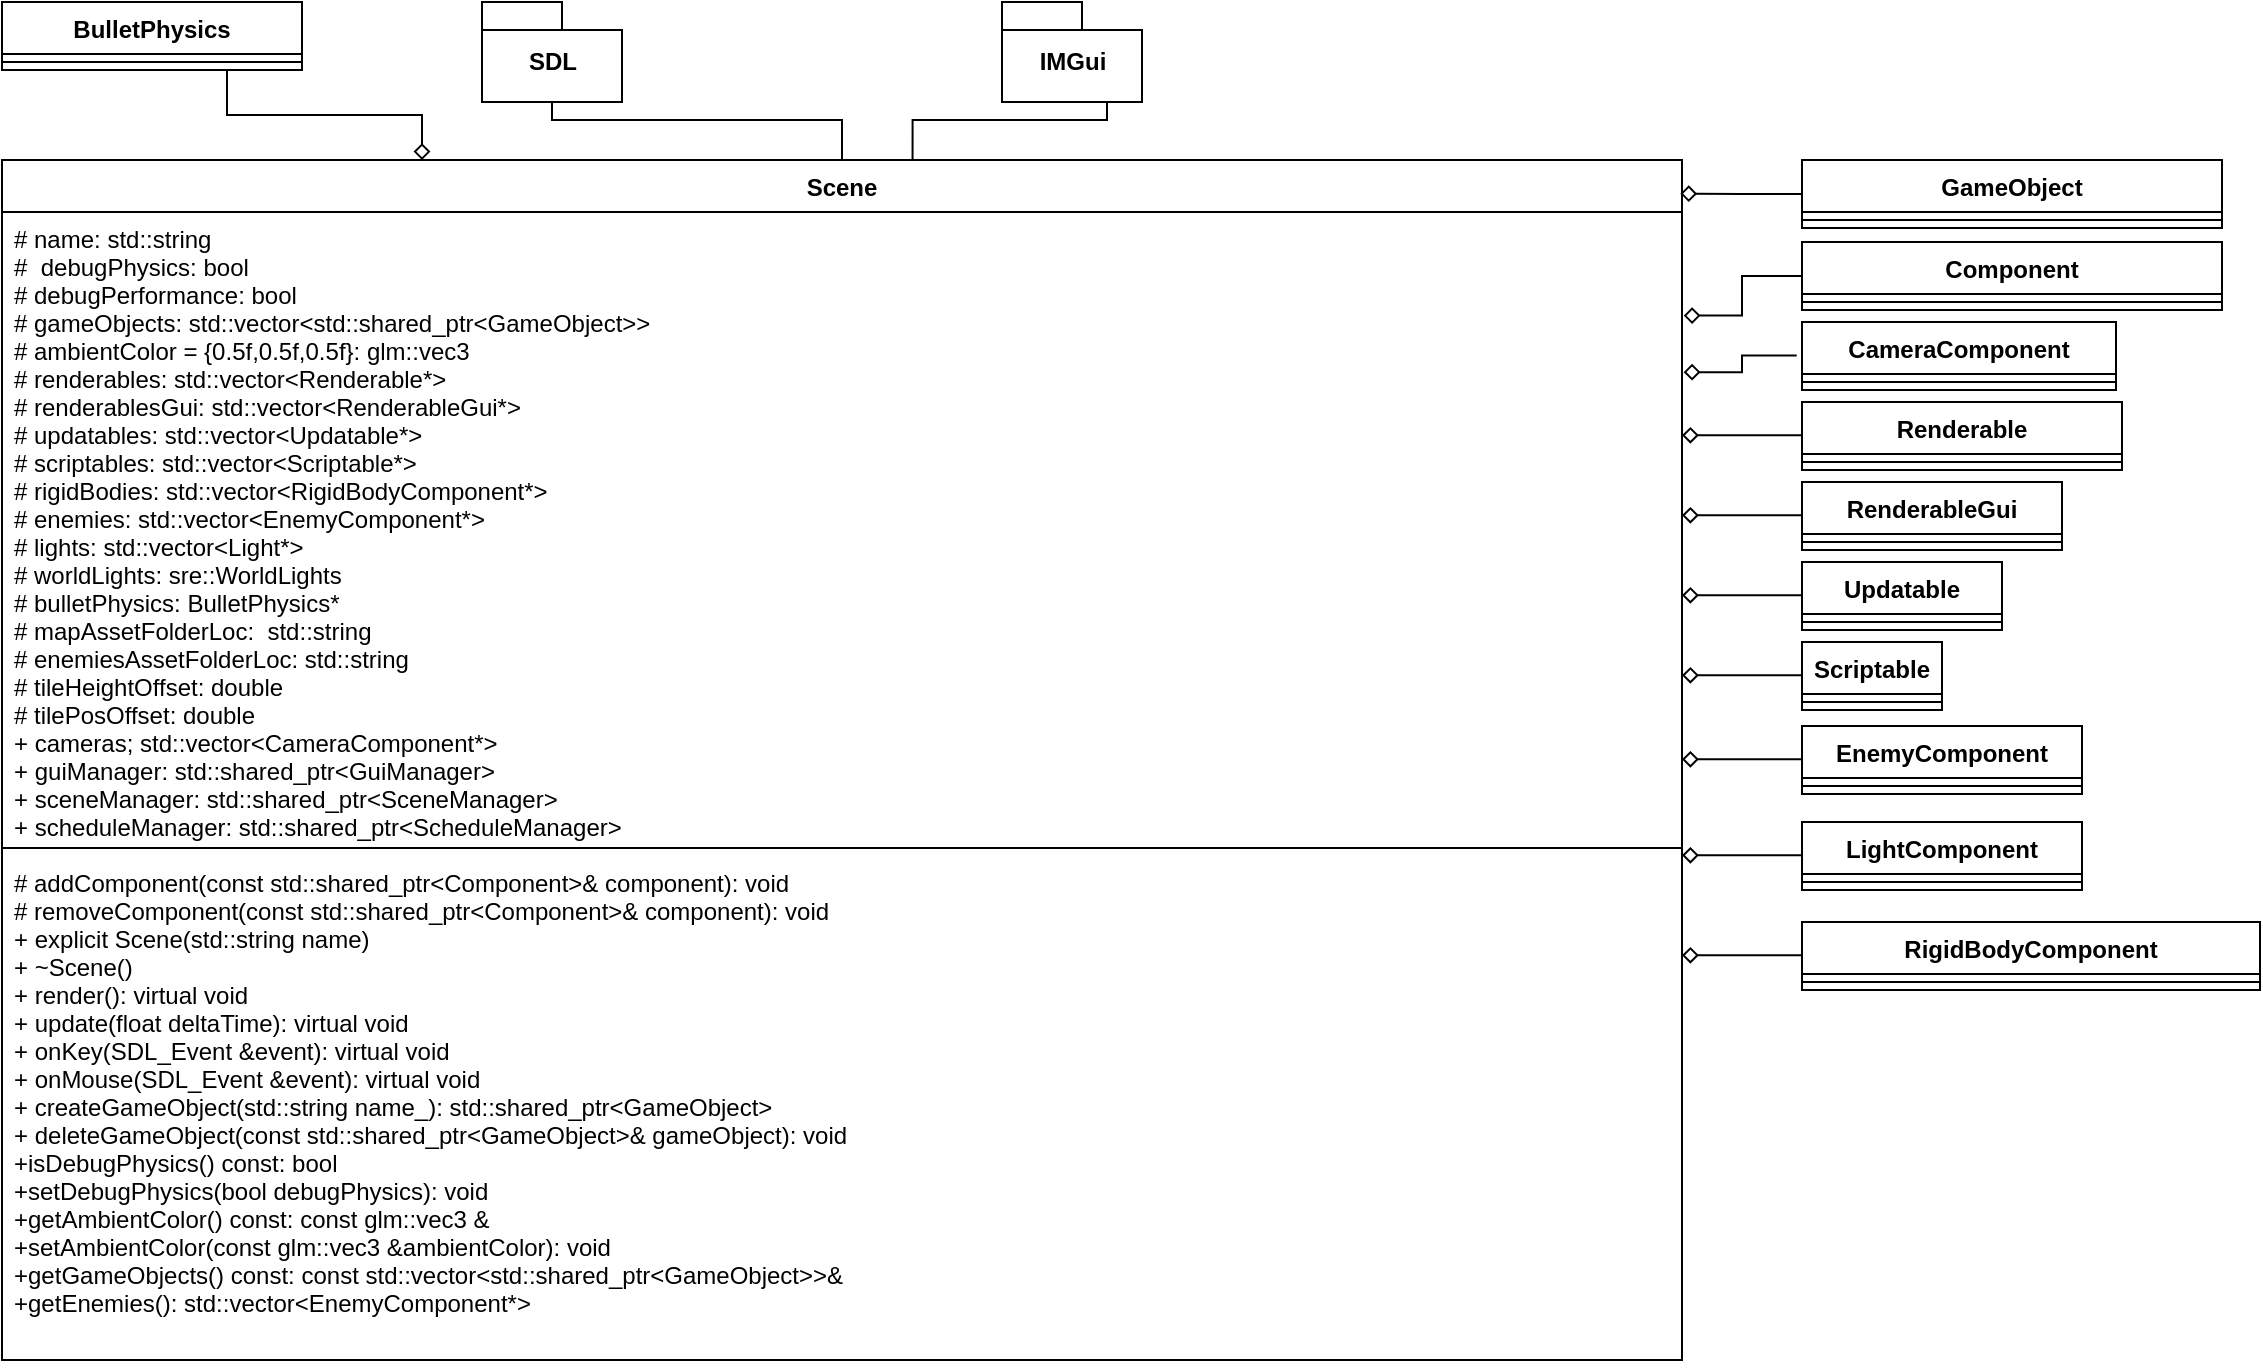 <mxfile version="14.1.8" type="device"><diagram id="p-2kA1YfjrDCDzcJfYQt" name="Page-1"><mxGraphModel dx="2999" dy="1612" grid="1" gridSize="10" guides="1" tooltips="1" connect="1" arrows="1" fold="1" page="1" pageScale="1" pageWidth="827" pageHeight="1169" math="0" shadow="0"><root><mxCell id="0"/><mxCell id="1" parent="0"/><mxCell id="lD8qpDjuF2tqNKfT6Amc-1" style="edgeStyle=orthogonalEdgeStyle;rounded=0;orthogonalLoop=1;jettySize=auto;html=1;exitX=0.5;exitY=0;exitDx=0;exitDy=0;entryX=0.5;entryY=1;entryDx=0;entryDy=0;entryPerimeter=0;endArrow=none;endFill=0;" parent="1" source="lD8qpDjuF2tqNKfT6Amc-8" target="lD8qpDjuF2tqNKfT6Amc-12" edge="1"><mxGeometry relative="1" as="geometry"/></mxCell><mxCell id="lD8qpDjuF2tqNKfT6Amc-5" style="edgeStyle=orthogonalEdgeStyle;rounded=0;orthogonalLoop=1;jettySize=auto;html=1;exitX=0.25;exitY=0;exitDx=0;exitDy=0;entryX=0.75;entryY=1;entryDx=0;entryDy=0;endArrow=none;endFill=0;startArrow=diamond;startFill=0;" parent="1" source="lD8qpDjuF2tqNKfT6Amc-8" target="lD8qpDjuF2tqNKfT6Amc-21" edge="1"><mxGeometry relative="1" as="geometry"><mxPoint x="-80" y="110" as="targetPoint"/></mxGeometry></mxCell><mxCell id="lD8qpDjuF2tqNKfT6Amc-8" value="Scene" style="swimlane;fontStyle=1;align=center;verticalAlign=top;childLayout=stackLayout;horizontal=1;startSize=26;horizontalStack=0;resizeParent=1;resizeParentMax=0;resizeLast=0;collapsible=1;marginBottom=0;" parent="1" vertex="1"><mxGeometry x="-100" y="159" width="840" height="600" as="geometry"/></mxCell><mxCell id="lD8qpDjuF2tqNKfT6Amc-9" value="# name: std::string&#10;#  debugPhysics: bool&#10;# debugPerformance: bool&#10;# gameObjects: std::vector&lt;std::shared_ptr&lt;GameObject&gt;&gt; &#10;# ambientColor = {0.5f,0.5f,0.5f}: glm::vec3 &#10;# renderables: std::vector&lt;Renderable*&gt; &#10;# renderablesGui: std::vector&lt;RenderableGui*&gt;&#10;# updatables: std::vector&lt;Updatable*&gt; &#10;# scriptables: std::vector&lt;Scriptable*&gt; &#10;# rigidBodies: std::vector&lt;RigidBodyComponent*&gt; &#10;# enemies: std::vector&lt;EnemyComponent*&gt; &#10;# lights: std::vector&lt;Light*&gt;&#10;# worldLights: sre::WorldLights&#10;# bulletPhysics: BulletPhysics*&#10;# mapAssetFolderLoc:  std::string&#10;# enemiesAssetFolderLoc: std::string&#10;# tileHeightOffset: double &#10;# tilePosOffset: double&#10;+ cameras; std::vector&lt;CameraComponent*&gt; &#10;+ guiManager: std::shared_ptr&lt;GuiManager&gt;&#10;+ sceneManager: std::shared_ptr&lt;SceneManager&gt; &#10;+ scheduleManager: std::shared_ptr&lt;ScheduleManager&gt;" style="text;strokeColor=none;fillColor=none;align=left;verticalAlign=top;spacingLeft=4;spacingRight=4;overflow=hidden;rotatable=0;points=[[0,0.5],[1,0.5]];portConstraint=eastwest;" parent="lD8qpDjuF2tqNKfT6Amc-8" vertex="1"><mxGeometry y="26" width="840" height="314" as="geometry"/></mxCell><mxCell id="lD8qpDjuF2tqNKfT6Amc-10" value="" style="line;strokeWidth=1;fillColor=none;align=left;verticalAlign=middle;spacingTop=-1;spacingLeft=3;spacingRight=3;rotatable=0;labelPosition=right;points=[];portConstraint=eastwest;" parent="lD8qpDjuF2tqNKfT6Amc-8" vertex="1"><mxGeometry y="340" width="840" height="8" as="geometry"/></mxCell><mxCell id="lD8qpDjuF2tqNKfT6Amc-11" value="# addComponent(const std::shared_ptr&lt;Component&gt;&amp; component): void&#10;# removeComponent(const std::shared_ptr&lt;Component&gt;&amp; component): void&#10;+ explicit Scene(std::string name)&#10;+ ~Scene()&#10;+ render(): virtual void&#10;+ update(float deltaTime): virtual void&#10;+ onKey(SDL_Event &amp;event): virtual void &#10;+ onMouse(SDL_Event &amp;event): virtual void &#10;+ createGameObject(std::string name_): std::shared_ptr&lt;GameObject&gt; &#10;+ deleteGameObject(const std::shared_ptr&lt;GameObject&gt;&amp; gameObject): void &#10;+isDebugPhysics() const: bool &#10;+setDebugPhysics(bool debugPhysics): void &#10;+getAmbientColor() const: const glm::vec3 &amp;&#10;+setAmbientColor(const glm::vec3 &amp;ambientColor): void &#10;+getGameObjects() const: const std::vector&lt;std::shared_ptr&lt;GameObject&gt;&gt;&amp; &#10;+getEnemies(): std::vector&lt;EnemyComponent*&gt;" style="text;strokeColor=none;fillColor=none;align=left;verticalAlign=top;spacingLeft=4;spacingRight=4;overflow=hidden;rotatable=0;points=[[0,0.5],[1,0.5]];portConstraint=eastwest;fontStyle=0" parent="lD8qpDjuF2tqNKfT6Amc-8" vertex="1"><mxGeometry y="348" width="840" height="252" as="geometry"/></mxCell><mxCell id="lD8qpDjuF2tqNKfT6Amc-12" value="SDL" style="shape=folder;fontStyle=1;spacingTop=10;tabWidth=40;tabHeight=14;tabPosition=left;html=1;" parent="1" vertex="1"><mxGeometry x="140" y="80" width="70" height="50" as="geometry"/></mxCell><mxCell id="nx452gOaw0GyfoxXdC8N-2" style="edgeStyle=orthogonalEdgeStyle;rounded=0;orthogonalLoop=1;jettySize=auto;html=1;entryX=0.999;entryY=0.028;entryDx=0;entryDy=0;entryPerimeter=0;startArrow=none;startFill=0;endArrow=diamond;endFill=0;" edge="1" parent="1" source="lD8qpDjuF2tqNKfT6Amc-13" target="lD8qpDjuF2tqNKfT6Amc-8"><mxGeometry relative="1" as="geometry"/></mxCell><mxCell id="lD8qpDjuF2tqNKfT6Amc-13" value="GameObject" style="swimlane;fontStyle=1;align=center;verticalAlign=top;childLayout=stackLayout;horizontal=1;startSize=26;horizontalStack=0;resizeParent=1;resizeParentMax=0;resizeLast=0;collapsible=1;marginBottom=0;" parent="1" vertex="1"><mxGeometry x="800" y="159" width="210" height="34" as="geometry"/></mxCell><mxCell id="lD8qpDjuF2tqNKfT6Amc-15" value="" style="line;strokeWidth=1;fillColor=none;align=left;verticalAlign=middle;spacingTop=-1;spacingLeft=3;spacingRight=3;rotatable=0;labelPosition=right;points=[];portConstraint=eastwest;" parent="lD8qpDjuF2tqNKfT6Amc-13" vertex="1"><mxGeometry y="26" width="210" height="8" as="geometry"/></mxCell><mxCell id="lD8qpDjuF2tqNKfT6Amc-21" value="BulletPhysics" style="swimlane;fontStyle=1;align=center;verticalAlign=top;childLayout=stackLayout;horizontal=1;startSize=26;horizontalStack=0;resizeParent=1;resizeParentMax=0;resizeLast=0;collapsible=1;marginBottom=0;" parent="1" vertex="1"><mxGeometry x="-100" y="80" width="150" height="34" as="geometry"/></mxCell><mxCell id="lD8qpDjuF2tqNKfT6Amc-23" value="" style="line;strokeWidth=1;fillColor=none;align=left;verticalAlign=middle;spacingTop=-1;spacingLeft=3;spacingRight=3;rotatable=0;labelPosition=right;points=[];portConstraint=eastwest;" parent="lD8qpDjuF2tqNKfT6Amc-21" vertex="1"><mxGeometry y="26" width="150" height="8" as="geometry"/></mxCell><mxCell id="lD8qpDjuF2tqNKfT6Amc-36" value="CameraComponent" style="swimlane;fontStyle=1;align=center;verticalAlign=top;childLayout=stackLayout;horizontal=1;startSize=26;horizontalStack=0;resizeParent=1;resizeParentMax=0;resizeLast=0;collapsible=1;marginBottom=0;" parent="1" vertex="1"><mxGeometry x="800" y="240" width="157" height="34" as="geometry"/></mxCell><mxCell id="lD8qpDjuF2tqNKfT6Amc-38" value="" style="line;strokeWidth=1;fillColor=none;align=left;verticalAlign=middle;spacingTop=-1;spacingLeft=3;spacingRight=3;rotatable=0;labelPosition=right;points=[];portConstraint=eastwest;" parent="lD8qpDjuF2tqNKfT6Amc-36" vertex="1"><mxGeometry y="26" width="157" height="8" as="geometry"/></mxCell><mxCell id="lD8qpDjuF2tqNKfT6Amc-40" style="edgeStyle=orthogonalEdgeStyle;rounded=0;orthogonalLoop=1;jettySize=auto;html=1;exitX=0.75;exitY=1;exitDx=0;exitDy=0;exitPerimeter=0;entryX=0.542;entryY=0;entryDx=0;entryDy=0;entryPerimeter=0;startArrow=none;startFill=0;endArrow=none;endFill=0;" parent="1" source="lD8qpDjuF2tqNKfT6Amc-41" target="lD8qpDjuF2tqNKfT6Amc-8" edge="1"><mxGeometry relative="1" as="geometry"><Array as="points"><mxPoint x="453" y="139"/><mxPoint x="355" y="139"/></Array></mxGeometry></mxCell><mxCell id="lD8qpDjuF2tqNKfT6Amc-41" value="IMGui" style="shape=folder;fontStyle=1;spacingTop=10;tabWidth=40;tabHeight=14;tabPosition=left;html=1;" parent="1" vertex="1"><mxGeometry x="400" y="80" width="70" height="50" as="geometry"/></mxCell><mxCell id="lD8qpDjuF2tqNKfT6Amc-43" value="Renderable" style="swimlane;fontStyle=1;align=center;verticalAlign=top;childLayout=stackLayout;horizontal=1;startSize=26;horizontalStack=0;resizeParent=1;resizeParentMax=0;resizeLast=0;collapsible=1;marginBottom=0;" parent="1" vertex="1"><mxGeometry x="800" y="280" width="160" height="34" as="geometry"/></mxCell><mxCell id="lD8qpDjuF2tqNKfT6Amc-45" value="" style="line;strokeWidth=1;fillColor=none;align=left;verticalAlign=middle;spacingTop=-1;spacingLeft=3;spacingRight=3;rotatable=0;labelPosition=right;points=[];portConstraint=eastwest;" parent="lD8qpDjuF2tqNKfT6Amc-43" vertex="1"><mxGeometry y="26" width="160" height="8" as="geometry"/></mxCell><mxCell id="lD8qpDjuF2tqNKfT6Amc-47" value="RenderableGui" style="swimlane;fontStyle=1;align=center;verticalAlign=top;childLayout=stackLayout;horizontal=1;startSize=26;horizontalStack=0;resizeParent=1;resizeParentMax=0;resizeLast=0;collapsible=1;marginBottom=0;" parent="1" vertex="1"><mxGeometry x="800" y="320" width="130" height="34" as="geometry"/></mxCell><mxCell id="lD8qpDjuF2tqNKfT6Amc-49" value="" style="line;strokeWidth=1;fillColor=none;align=left;verticalAlign=middle;spacingTop=-1;spacingLeft=3;spacingRight=3;rotatable=0;labelPosition=right;points=[];portConstraint=eastwest;" parent="lD8qpDjuF2tqNKfT6Amc-47" vertex="1"><mxGeometry y="26" width="130" height="8" as="geometry"/></mxCell><mxCell id="lD8qpDjuF2tqNKfT6Amc-51" value="Updatable" style="swimlane;fontStyle=1;align=center;verticalAlign=top;childLayout=stackLayout;horizontal=1;startSize=26;horizontalStack=0;resizeParent=1;resizeParentMax=0;resizeLast=0;collapsible=1;marginBottom=0;" parent="1" vertex="1"><mxGeometry x="800" y="360" width="100" height="34" as="geometry"/></mxCell><mxCell id="lD8qpDjuF2tqNKfT6Amc-53" value="" style="line;strokeWidth=1;fillColor=none;align=left;verticalAlign=middle;spacingTop=-1;spacingLeft=3;spacingRight=3;rotatable=0;labelPosition=right;points=[];portConstraint=eastwest;" parent="lD8qpDjuF2tqNKfT6Amc-51" vertex="1"><mxGeometry y="26" width="100" height="8" as="geometry"/></mxCell><mxCell id="lD8qpDjuF2tqNKfT6Amc-55" value="Scriptable" style="swimlane;fontStyle=1;align=center;verticalAlign=top;childLayout=stackLayout;horizontal=1;startSize=26;horizontalStack=0;resizeParent=1;resizeParentMax=0;resizeLast=0;collapsible=1;marginBottom=0;" parent="1" vertex="1"><mxGeometry x="800" y="400" width="70" height="34" as="geometry"/></mxCell><mxCell id="lD8qpDjuF2tqNKfT6Amc-57" value="" style="line;strokeWidth=1;fillColor=none;align=left;verticalAlign=middle;spacingTop=-1;spacingLeft=3;spacingRight=3;rotatable=0;labelPosition=right;points=[];portConstraint=eastwest;" parent="lD8qpDjuF2tqNKfT6Amc-55" vertex="1"><mxGeometry y="26" width="70" height="8" as="geometry"/></mxCell><mxCell id="lD8qpDjuF2tqNKfT6Amc-59" value="EnemyComponent" style="swimlane;fontStyle=1;align=center;verticalAlign=top;childLayout=stackLayout;horizontal=1;startSize=26;horizontalStack=0;resizeParent=1;resizeParentMax=0;resizeLast=0;collapsible=1;marginBottom=0;" parent="1" vertex="1"><mxGeometry x="800" y="442" width="140" height="34" as="geometry"/></mxCell><mxCell id="lD8qpDjuF2tqNKfT6Amc-61" value="" style="line;strokeWidth=1;fillColor=none;align=left;verticalAlign=middle;spacingTop=-1;spacingLeft=3;spacingRight=3;rotatable=0;labelPosition=right;points=[];portConstraint=eastwest;" parent="lD8qpDjuF2tqNKfT6Amc-59" vertex="1"><mxGeometry y="26" width="140" height="8" as="geometry"/></mxCell><mxCell id="lD8qpDjuF2tqNKfT6Amc-63" value="LightComponent" style="swimlane;fontStyle=1;align=center;verticalAlign=top;childLayout=stackLayout;horizontal=1;startSize=26;horizontalStack=0;resizeParent=1;resizeParentMax=0;resizeLast=0;collapsible=1;marginBottom=0;" parent="1" vertex="1"><mxGeometry x="800" y="490" width="140" height="34" as="geometry"/></mxCell><mxCell id="lD8qpDjuF2tqNKfT6Amc-65" value="" style="line;strokeWidth=1;fillColor=none;align=left;verticalAlign=middle;spacingTop=-1;spacingLeft=3;spacingRight=3;rotatable=0;labelPosition=right;points=[];portConstraint=eastwest;" parent="lD8qpDjuF2tqNKfT6Amc-63" vertex="1"><mxGeometry y="26" width="140" height="8" as="geometry"/></mxCell><mxCell id="lD8qpDjuF2tqNKfT6Amc-67" value="RigidBodyComponent" style="swimlane;fontStyle=1;align=center;verticalAlign=top;childLayout=stackLayout;horizontal=1;startSize=26;horizontalStack=0;resizeParent=1;resizeParentMax=0;resizeLast=0;collapsible=1;marginBottom=0;" parent="1" vertex="1"><mxGeometry x="800" y="540" width="229" height="34" as="geometry"/></mxCell><mxCell id="lD8qpDjuF2tqNKfT6Amc-69" value="" style="line;strokeWidth=1;fillColor=none;align=left;verticalAlign=middle;spacingTop=-1;spacingLeft=3;spacingRight=3;rotatable=0;labelPosition=right;points=[];portConstraint=eastwest;" parent="lD8qpDjuF2tqNKfT6Amc-67" vertex="1"><mxGeometry y="26" width="229" height="8" as="geometry"/></mxCell><mxCell id="nx452gOaw0GyfoxXdC8N-1" style="edgeStyle=orthogonalEdgeStyle;rounded=0;orthogonalLoop=1;jettySize=auto;html=1;entryX=1.001;entryY=0.165;entryDx=0;entryDy=0;entryPerimeter=0;startArrow=none;startFill=0;endArrow=diamond;endFill=0;" edge="1" parent="1" source="lD8qpDjuF2tqNKfT6Amc-71" target="lD8qpDjuF2tqNKfT6Amc-9"><mxGeometry relative="1" as="geometry"/></mxCell><mxCell id="lD8qpDjuF2tqNKfT6Amc-71" value="Component" style="swimlane;fontStyle=1;align=center;verticalAlign=top;childLayout=stackLayout;horizontal=1;startSize=26;horizontalStack=0;resizeParent=1;resizeParentMax=0;resizeLast=0;collapsible=1;marginBottom=0;" parent="1" vertex="1"><mxGeometry x="800" y="200" width="210" height="34" as="geometry"/></mxCell><mxCell id="lD8qpDjuF2tqNKfT6Amc-73" value="" style="line;strokeWidth=1;fillColor=none;align=left;verticalAlign=middle;spacingTop=-1;spacingLeft=3;spacingRight=3;rotatable=0;labelPosition=right;points=[];portConstraint=eastwest;" parent="lD8qpDjuF2tqNKfT6Amc-71" vertex="1"><mxGeometry y="26" width="210" height="8" as="geometry"/></mxCell><mxCell id="nx452gOaw0GyfoxXdC8N-3" style="edgeStyle=orthogonalEdgeStyle;rounded=0;orthogonalLoop=1;jettySize=auto;html=1;entryX=1.001;entryY=0.255;entryDx=0;entryDy=0;entryPerimeter=0;startArrow=none;startFill=0;endArrow=diamond;endFill=0;exitX=-0.017;exitY=0.494;exitDx=0;exitDy=0;exitPerimeter=0;" edge="1" parent="1" source="lD8qpDjuF2tqNKfT6Amc-36" target="lD8qpDjuF2tqNKfT6Amc-9"><mxGeometry relative="1" as="geometry"><mxPoint x="810" y="247" as="sourcePoint"/><mxPoint x="750.84" y="246.81" as="targetPoint"/></mxGeometry></mxCell><mxCell id="nx452gOaw0GyfoxXdC8N-8" value="" style="endArrow=none;html=1;startArrow=diamond;startFill=0;" edge="1" parent="1"><mxGeometry width="50" height="50" relative="1" as="geometry"><mxPoint x="740" y="296.66" as="sourcePoint"/><mxPoint x="800" y="296.66" as="targetPoint"/></mxGeometry></mxCell><mxCell id="nx452gOaw0GyfoxXdC8N-9" value="" style="endArrow=none;html=1;startArrow=diamond;startFill=0;" edge="1" parent="1"><mxGeometry width="50" height="50" relative="1" as="geometry"><mxPoint x="740" y="336.66" as="sourcePoint"/><mxPoint x="800" y="336.66" as="targetPoint"/></mxGeometry></mxCell><mxCell id="nx452gOaw0GyfoxXdC8N-10" value="" style="endArrow=none;html=1;startArrow=diamond;startFill=0;" edge="1" parent="1"><mxGeometry width="50" height="50" relative="1" as="geometry"><mxPoint x="740" y="376.66" as="sourcePoint"/><mxPoint x="800" y="376.66" as="targetPoint"/></mxGeometry></mxCell><mxCell id="nx452gOaw0GyfoxXdC8N-11" value="" style="endArrow=none;html=1;startArrow=diamond;startFill=0;" edge="1" parent="1"><mxGeometry width="50" height="50" relative="1" as="geometry"><mxPoint x="740" y="416.66" as="sourcePoint"/><mxPoint x="800" y="416.66" as="targetPoint"/></mxGeometry></mxCell><mxCell id="nx452gOaw0GyfoxXdC8N-12" value="" style="endArrow=none;html=1;startArrow=diamond;startFill=0;" edge="1" parent="1"><mxGeometry width="50" height="50" relative="1" as="geometry"><mxPoint x="740" y="458.66" as="sourcePoint"/><mxPoint x="800" y="458.66" as="targetPoint"/></mxGeometry></mxCell><mxCell id="nx452gOaw0GyfoxXdC8N-13" value="" style="endArrow=none;html=1;startArrow=diamond;startFill=0;" edge="1" parent="1"><mxGeometry width="50" height="50" relative="1" as="geometry"><mxPoint x="740" y="506.66" as="sourcePoint"/><mxPoint x="800" y="506.66" as="targetPoint"/></mxGeometry></mxCell><mxCell id="nx452gOaw0GyfoxXdC8N-14" value="" style="endArrow=none;html=1;startArrow=diamond;startFill=0;" edge="1" parent="1"><mxGeometry width="50" height="50" relative="1" as="geometry"><mxPoint x="740" y="556.66" as="sourcePoint"/><mxPoint x="800" y="556.66" as="targetPoint"/></mxGeometry></mxCell></root></mxGraphModel></diagram></mxfile>